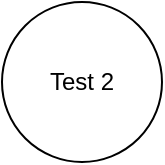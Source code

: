 <mxfile>
    <diagram id="UeEcZqsVsVB69TYynY4O" name="Page-1">
        <mxGraphModel dx="1225" dy="419" grid="1" gridSize="10" guides="1" tooltips="1" connect="1" arrows="1" fold="1" page="1" pageScale="1" pageWidth="827" pageHeight="1169" math="0" shadow="0">
            <root>
                <mxCell id="0"/>
                <mxCell id="1" parent="0"/>
                <mxCell id="2" value="Test 2" style="ellipse;whiteSpace=wrap;html=1;aspect=fixed;" parent="1" vertex="1">
                    <mxGeometry x="370" y="180" width="80" height="80" as="geometry"/>
                </mxCell>
            </root>
        </mxGraphModel>
    </diagram>
</mxfile>